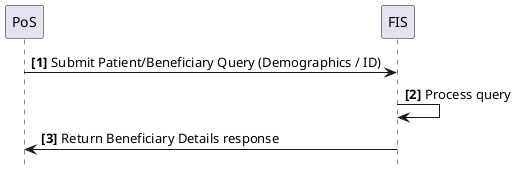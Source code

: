 @startuml
skinparam svgDimensionStyle false
hide footbox
autonumber "<b>[0]"

participant PoS
participant FIS


PoS->FIS: Submit Patient/Beneficiary Query (Demographics / ID)

FIS->FIS: Process query

FIS->PoS: Return Beneficiary Details response

@enduml
